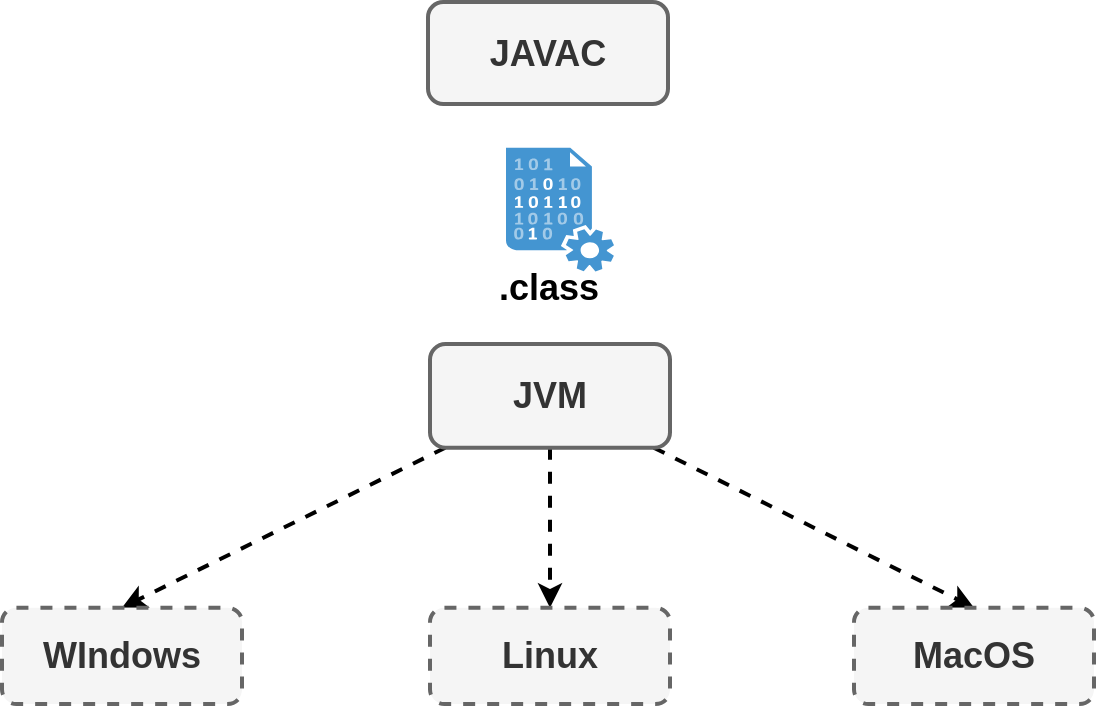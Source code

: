 <mxfile version="20.6.0" type="github">
  <diagram id="lyflDzo0CK7GqbliIh1c" name="第 1 页">
    <mxGraphModel dx="1017" dy="798" grid="1" gridSize="10" guides="1" tooltips="1" connect="1" arrows="1" fold="1" page="1" pageScale="1" pageWidth="827" pageHeight="1169" math="0" shadow="0">
      <root>
        <mxCell id="0" />
        <mxCell id="1" parent="0" />
        <mxCell id="3j1pDsYnujLU90QseB3I-4" value="&lt;span style=&quot;font-size: 18px;&quot;&gt;&lt;b&gt;JAVAC&lt;/b&gt;&lt;/span&gt;" style="rounded=1;whiteSpace=wrap;html=1;strokeWidth=2;fillColor=#f5f5f5;strokeColor=#666666;fontColor=#333333;" vertex="1" parent="1">
          <mxGeometry x="345" y="379" width="120" height="51" as="geometry" />
        </mxCell>
        <mxCell id="3j1pDsYnujLU90QseB3I-9" style="rounded=0;orthogonalLoop=1;jettySize=auto;html=1;entryX=0.5;entryY=0;entryDx=0;entryDy=0;fontSize=18;strokeWidth=2;dashed=1;" edge="1" parent="1" source="3j1pDsYnujLU90QseB3I-5" target="3j1pDsYnujLU90QseB3I-6">
          <mxGeometry relative="1" as="geometry" />
        </mxCell>
        <mxCell id="3j1pDsYnujLU90QseB3I-10" style="edgeStyle=none;rounded=0;orthogonalLoop=1;jettySize=auto;html=1;entryX=0.5;entryY=0;entryDx=0;entryDy=0;strokeWidth=2;fontSize=18;dashed=1;" edge="1" parent="1" source="3j1pDsYnujLU90QseB3I-5" target="3j1pDsYnujLU90QseB3I-7">
          <mxGeometry relative="1" as="geometry" />
        </mxCell>
        <mxCell id="3j1pDsYnujLU90QseB3I-11" style="edgeStyle=none;rounded=0;orthogonalLoop=1;jettySize=auto;html=1;entryX=0.5;entryY=0;entryDx=0;entryDy=0;strokeWidth=2;fontSize=18;dashed=1;" edge="1" parent="1" source="3j1pDsYnujLU90QseB3I-5" target="3j1pDsYnujLU90QseB3I-8">
          <mxGeometry relative="1" as="geometry" />
        </mxCell>
        <mxCell id="3j1pDsYnujLU90QseB3I-5" value="&lt;span style=&quot;font-size: 18px;&quot;&gt;&lt;b&gt;JVM&lt;/b&gt;&lt;/span&gt;" style="rounded=1;whiteSpace=wrap;html=1;strokeWidth=2;fillColor=#f5f5f5;fontColor=#333333;strokeColor=#666666;" vertex="1" parent="1">
          <mxGeometry x="346" y="550" width="120" height="51.86" as="geometry" />
        </mxCell>
        <mxCell id="3j1pDsYnujLU90QseB3I-6" value="&lt;span style=&quot;font-size: 18px;&quot;&gt;&lt;b&gt;WIndows&lt;/b&gt;&lt;/span&gt;" style="rounded=1;whiteSpace=wrap;html=1;strokeWidth=2;fillColor=#f5f5f5;strokeColor=#666666;fontColor=#333333;dashed=1;" vertex="1" parent="1">
          <mxGeometry x="132" y="681.86" width="120" height="48.14" as="geometry" />
        </mxCell>
        <mxCell id="3j1pDsYnujLU90QseB3I-7" value="&lt;span style=&quot;font-size: 18px;&quot;&gt;&lt;b&gt;Linux&lt;/b&gt;&lt;/span&gt;" style="rounded=1;whiteSpace=wrap;html=1;strokeWidth=2;fillColor=#f5f5f5;strokeColor=#666666;fontColor=#333333;dashed=1;" vertex="1" parent="1">
          <mxGeometry x="346" y="681.86" width="120" height="48.14" as="geometry" />
        </mxCell>
        <mxCell id="3j1pDsYnujLU90QseB3I-8" value="&lt;span style=&quot;font-size: 18px;&quot;&gt;&lt;b&gt;MacOS&lt;/b&gt;&lt;/span&gt;" style="rounded=1;whiteSpace=wrap;html=1;strokeWidth=2;fillColor=#f5f5f5;strokeColor=#666666;fontColor=#333333;dashed=1;" vertex="1" parent="1">
          <mxGeometry x="558" y="681.86" width="120" height="48.14" as="geometry" />
        </mxCell>
        <mxCell id="3j1pDsYnujLU90QseB3I-24" value="" style="shadow=0;dashed=0;html=1;strokeColor=none;fillColor=#4495D1;labelPosition=center;verticalLabelPosition=bottom;verticalAlign=top;align=center;outlineConnect=0;shape=mxgraph.veeam.data_file;strokeWidth=2;fontSize=18;" vertex="1" parent="1">
          <mxGeometry x="384" y="451.86" width="54" height="61.86" as="geometry" />
        </mxCell>
        <mxCell id="3j1pDsYnujLU90QseB3I-25" value="&lt;b&gt;.class&lt;/b&gt;" style="text;html=1;align=center;verticalAlign=middle;resizable=0;points=[];autosize=1;strokeColor=none;fillColor=none;fontSize=18;" vertex="1" parent="1">
          <mxGeometry x="370" y="501.86" width="70" height="40" as="geometry" />
        </mxCell>
      </root>
    </mxGraphModel>
  </diagram>
</mxfile>
